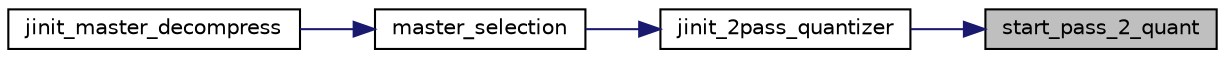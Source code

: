 digraph "start_pass_2_quant"
{
 // LATEX_PDF_SIZE
  bgcolor="transparent";
  edge [fontname="Helvetica",fontsize="10",labelfontname="Helvetica",labelfontsize="10"];
  node [fontname="Helvetica",fontsize="10",shape=record];
  rankdir="RL";
  Node167 [label="start_pass_2_quant",height=0.2,width=0.4,color="black", fillcolor="grey75", style="filled", fontcolor="black",tooltip=" "];
  Node167 -> Node168 [dir="back",color="midnightblue",fontsize="10",style="solid"];
  Node168 [label="jinit_2pass_quantizer",height=0.2,width=0.4,color="black",URL="$jquant2_8c.html#aab797e70ea934dea0d6409dc428f1e4d",tooltip=" "];
  Node168 -> Node169 [dir="back",color="midnightblue",fontsize="10",style="solid"];
  Node169 [label="master_selection",height=0.2,width=0.4,color="black",URL="$jdmaster_8c.html#a440a4f3af47f35f6dd2a353329bc3baf",tooltip=" "];
  Node169 -> Node170 [dir="back",color="midnightblue",fontsize="10",style="solid"];
  Node170 [label="jinit_master_decompress",height=0.2,width=0.4,color="black",URL="$jdmaster_8c.html#a103160e5ec5fd80c654e74f633b14818",tooltip=" "];
}
